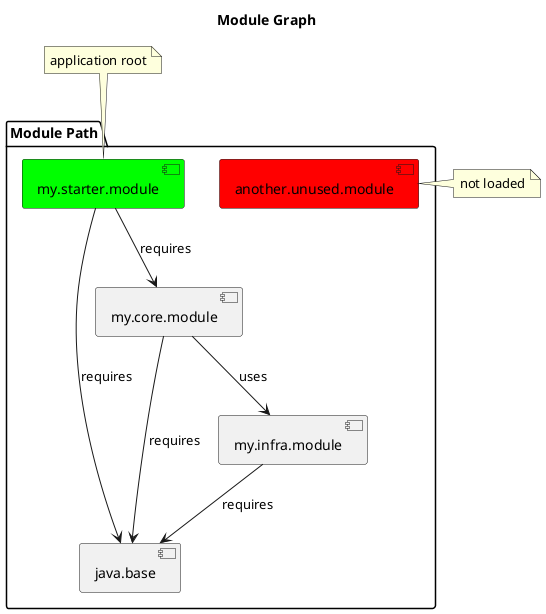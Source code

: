@startuml
title: Module Graph
package "Module Path" {
  [another.unused.module] as unused #red
  [my.starter.module] as starter #lime
  starter --> [java.base]: requires
  starter --> [my.core.module]: requires
  [my.core.module] --> [java.base]: requires
  [my.infra.module] --> [java.base]: requires
  [my.core.module] --> [my.infra.module]: uses
}
note right of unused: not loaded
note top of starter: application root
@enduml